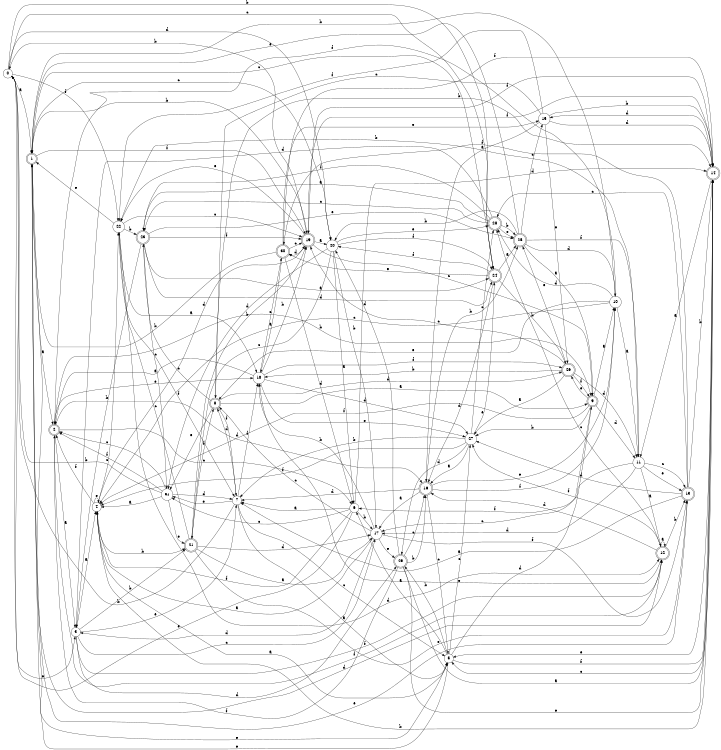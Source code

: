 digraph n26_7 {
__start0 [label="" shape="none"];

rankdir=LR;
size="8,5";

s0 [style="filled", color="black", fillcolor="white" shape="circle", label="0"];
s1 [style="rounded,filled", color="black", fillcolor="white" shape="doublecircle", label="1"];
s2 [style="rounded,filled", color="black", fillcolor="white" shape="doublecircle", label="2"];
s3 [style="filled", color="black", fillcolor="white" shape="circle", label="3"];
s4 [style="filled", color="black", fillcolor="white" shape="circle", label="4"];
s5 [style="filled", color="black", fillcolor="white" shape="circle", label="5"];
s6 [style="filled", color="black", fillcolor="white" shape="circle", label="6"];
s7 [style="filled", color="black", fillcolor="white" shape="circle", label="7"];
s8 [style="rounded,filled", color="black", fillcolor="white" shape="doublecircle", label="8"];
s9 [style="rounded,filled", color="black", fillcolor="white" shape="doublecircle", label="9"];
s10 [style="filled", color="black", fillcolor="white" shape="circle", label="10"];
s11 [style="filled", color="black", fillcolor="white" shape="circle", label="11"];
s12 [style="rounded,filled", color="black", fillcolor="white" shape="doublecircle", label="12"];
s13 [style="rounded,filled", color="black", fillcolor="white" shape="doublecircle", label="13"];
s14 [style="rounded,filled", color="black", fillcolor="white" shape="doublecircle", label="14"];
s15 [style="filled", color="black", fillcolor="white" shape="circle", label="15"];
s16 [style="rounded,filled", color="black", fillcolor="white" shape="doublecircle", label="16"];
s17 [style="filled", color="black", fillcolor="white" shape="circle", label="17"];
s18 [style="filled", color="black", fillcolor="white" shape="circle", label="18"];
s19 [style="rounded,filled", color="black", fillcolor="white" shape="doublecircle", label="19"];
s20 [style="filled", color="black", fillcolor="white" shape="circle", label="20"];
s21 [style="rounded,filled", color="black", fillcolor="white" shape="doublecircle", label="21"];
s22 [style="filled", color="black", fillcolor="white" shape="circle", label="22"];
s23 [style="rounded,filled", color="black", fillcolor="white" shape="doublecircle", label="23"];
s24 [style="rounded,filled", color="black", fillcolor="white" shape="doublecircle", label="24"];
s25 [style="rounded,filled", color="black", fillcolor="white" shape="doublecircle", label="25"];
s26 [style="rounded,filled", color="black", fillcolor="white" shape="doublecircle", label="26"];
s27 [style="filled", color="black", fillcolor="white" shape="circle", label="27"];
s28 [style="rounded,filled", color="black", fillcolor="white" shape="doublecircle", label="28"];
s29 [style="rounded,filled", color="black", fillcolor="white" shape="doublecircle", label="29"];
s30 [style="rounded,filled", color="black", fillcolor="white" shape="doublecircle", label="30"];
s31 [style="filled", color="black", fillcolor="white" shape="circle", label="31"];
s0 -> s1 [label="a"];
s0 -> s24 [label="b"];
s0 -> s24 [label="c"];
s0 -> s20 [label="d"];
s0 -> s3 [label="e"];
s0 -> s22 [label="f"];
s1 -> s2 [label="a"];
s1 -> s19 [label="b"];
s1 -> s20 [label="c"];
s1 -> s12 [label="d"];
s1 -> s5 [label="e"];
s1 -> s19 [label="f"];
s2 -> s3 [label="a"];
s2 -> s9 [label="b"];
s2 -> s6 [label="c"];
s2 -> s16 [label="d"];
s2 -> s18 [label="e"];
s2 -> s12 [label="f"];
s3 -> s4 [label="a"];
s3 -> s21 [label="b"];
s3 -> s17 [label="c"];
s3 -> s29 [label="d"];
s3 -> s7 [label="e"];
s3 -> s12 [label="f"];
s4 -> s5 [label="a"];
s4 -> s21 [label="b"];
s4 -> s22 [label="c"];
s4 -> s19 [label="d"];
s4 -> s4 [label="e"];
s4 -> s2 [label="f"];
s5 -> s6 [label="a"];
s5 -> s29 [label="b"];
s5 -> s27 [label="c"];
s5 -> s9 [label="d"];
s5 -> s1 [label="e"];
s5 -> s14 [label="f"];
s6 -> s7 [label="a"];
s6 -> s17 [label="b"];
s6 -> s31 [label="c"];
s6 -> s14 [label="d"];
s6 -> s0 [label="e"];
s6 -> s4 [label="f"];
s7 -> s5 [label="a"];
s7 -> s0 [label="b"];
s7 -> s5 [label="c"];
s7 -> s8 [label="d"];
s7 -> s31 [label="e"];
s7 -> s18 [label="f"];
s8 -> s9 [label="a"];
s8 -> s14 [label="b"];
s8 -> s23 [label="c"];
s8 -> s26 [label="d"];
s8 -> s31 [label="e"];
s8 -> s7 [label="f"];
s9 -> s10 [label="a"];
s9 -> s27 [label="b"];
s9 -> s17 [label="c"];
s9 -> s11 [label="d"];
s9 -> s26 [label="e"];
s9 -> s4 [label="f"];
s10 -> s11 [label="a"];
s10 -> s1 [label="b"];
s10 -> s4 [label="c"];
s10 -> s28 [label="d"];
s10 -> s8 [label="e"];
s10 -> s2 [label="f"];
s11 -> s12 [label="a"];
s11 -> s22 [label="b"];
s11 -> s13 [label="c"];
s11 -> s17 [label="d"];
s11 -> s13 [label="e"];
s11 -> s6 [label="f"];
s12 -> s12 [label="a"];
s12 -> s13 [label="b"];
s12 -> s28 [label="c"];
s12 -> s16 [label="d"];
s12 -> s18 [label="e"];
s12 -> s27 [label="f"];
s13 -> s7 [label="a"];
s13 -> s14 [label="b"];
s13 -> s28 [label="c"];
s13 -> s27 [label="d"];
s13 -> s1 [label="e"];
s13 -> s30 [label="f"];
s14 -> s11 [label="a"];
s14 -> s4 [label="b"];
s14 -> s5 [label="c"];
s14 -> s15 [label="d"];
s14 -> s5 [label="e"];
s14 -> s19 [label="f"];
s15 -> s16 [label="a"];
s15 -> s14 [label="b"];
s15 -> s8 [label="c"];
s15 -> s14 [label="d"];
s15 -> s26 [label="e"];
s15 -> s22 [label="f"];
s16 -> s17 [label="a"];
s16 -> s25 [label="b"];
s16 -> s5 [label="c"];
s16 -> s7 [label="d"];
s16 -> s10 [label="e"];
s16 -> s10 [label="f"];
s17 -> s4 [label="a"];
s17 -> s18 [label="b"];
s17 -> s8 [label="c"];
s17 -> s3 [label="d"];
s17 -> s29 [label="e"];
s17 -> s13 [label="f"];
s18 -> s2 [label="a"];
s18 -> s19 [label="b"];
s18 -> s30 [label="c"];
s18 -> s27 [label="d"];
s18 -> s27 [label="e"];
s18 -> s26 [label="f"];
s19 -> s20 [label="a"];
s19 -> s0 [label="b"];
s19 -> s9 [label="c"];
s19 -> s30 [label="d"];
s19 -> s22 [label="e"];
s19 -> s14 [label="f"];
s20 -> s6 [label="a"];
s20 -> s17 [label="b"];
s20 -> s21 [label="c"];
s20 -> s31 [label="d"];
s20 -> s28 [label="e"];
s20 -> s24 [label="f"];
s21 -> s17 [label="a"];
s21 -> s19 [label="b"];
s21 -> s22 [label="c"];
s21 -> s17 [label="d"];
s21 -> s13 [label="e"];
s21 -> s8 [label="f"];
s22 -> s18 [label="a"];
s22 -> s23 [label="b"];
s22 -> s19 [label="c"];
s22 -> s12 [label="d"];
s22 -> s1 [label="e"];
s22 -> s7 [label="f"];
s23 -> s24 [label="a"];
s23 -> s3 [label="b"];
s23 -> s31 [label="c"];
s23 -> s24 [label="d"];
s23 -> s25 [label="e"];
s23 -> s19 [label="f"];
s24 -> s25 [label="a"];
s24 -> s26 [label="b"];
s24 -> s1 [label="c"];
s24 -> s16 [label="d"];
s24 -> s30 [label="e"];
s24 -> s20 [label="f"];
s25 -> s9 [label="a"];
s25 -> s20 [label="b"];
s25 -> s15 [label="c"];
s25 -> s10 [label="d"];
s25 -> s1 [label="e"];
s25 -> s11 [label="f"];
s26 -> s27 [label="a"];
s26 -> s18 [label="b"];
s26 -> s19 [label="c"];
s26 -> s11 [label="d"];
s26 -> s25 [label="e"];
s26 -> s9 [label="f"];
s27 -> s16 [label="a"];
s27 -> s7 [label="b"];
s27 -> s28 [label="c"];
s27 -> s29 [label="d"];
s27 -> s24 [label="e"];
s27 -> s4 [label="f"];
s28 -> s23 [label="a"];
s28 -> s25 [label="b"];
s28 -> s23 [label="c"];
s28 -> s3 [label="d"];
s28 -> s25 [label="e"];
s28 -> s23 [label="f"];
s29 -> s14 [label="a"];
s29 -> s16 [label="b"];
s29 -> s16 [label="c"];
s29 -> s20 [label="d"];
s29 -> s14 [label="e"];
s29 -> s2 [label="f"];
s30 -> s18 [label="a"];
s30 -> s1 [label="b"];
s30 -> s19 [label="c"];
s30 -> s6 [label="d"];
s30 -> s15 [label="e"];
s30 -> s14 [label="f"];
s31 -> s4 [label="a"];
s31 -> s0 [label="b"];
s31 -> s2 [label="c"];
s31 -> s7 [label="d"];
s31 -> s21 [label="e"];
s31 -> s2 [label="f"];

}